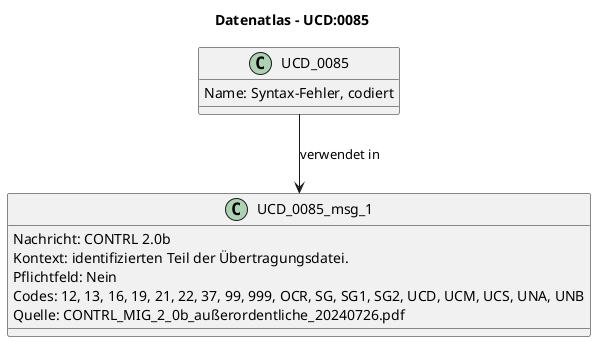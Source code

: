 @startuml
title Datenatlas – UCD:0085
class UCD_0085 {
  Name: Syntax-Fehler, codiert
}
class UCD_0085_msg_1 {
  Nachricht: CONTRL 2.0b
  Kontext: identifizierten Teil der Übertragungsdatei.
  Pflichtfeld: Nein
  Codes: 12, 13, 16, 19, 21, 22, 37, 99, 999, OCR, SG, SG1, SG2, UCD, UCM, UCS, UNA, UNB
  Quelle: CONTRL_MIG_2_0b_außerordentliche_20240726.pdf
}
UCD_0085 --> UCD_0085_msg_1 : verwendet in
@enduml